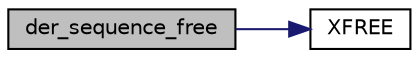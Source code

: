 digraph "der_sequence_free"
{
 // LATEX_PDF_SIZE
  edge [fontname="Helvetica",fontsize="10",labelfontname="Helvetica",labelfontsize="10"];
  node [fontname="Helvetica",fontsize="10",shape=record];
  rankdir="LR";
  Node0 [label="der_sequence_free",height=0.2,width=0.4,color="black", fillcolor="grey75", style="filled", fontcolor="black",tooltip="Free memory allocated by der_decode_sequence_flexi()"];
  Node0 -> Node1 [color="midnightblue",fontsize="10",style="solid",fontname="Helvetica"];
  Node1 [label="XFREE",height=0.2,width=0.4,color="black", fillcolor="white", style="filled",URL="$tomcrypt__cfg_8h.html#a260d66fc0690e0502cf3bfe7b5244b75",tooltip=" "];
}
